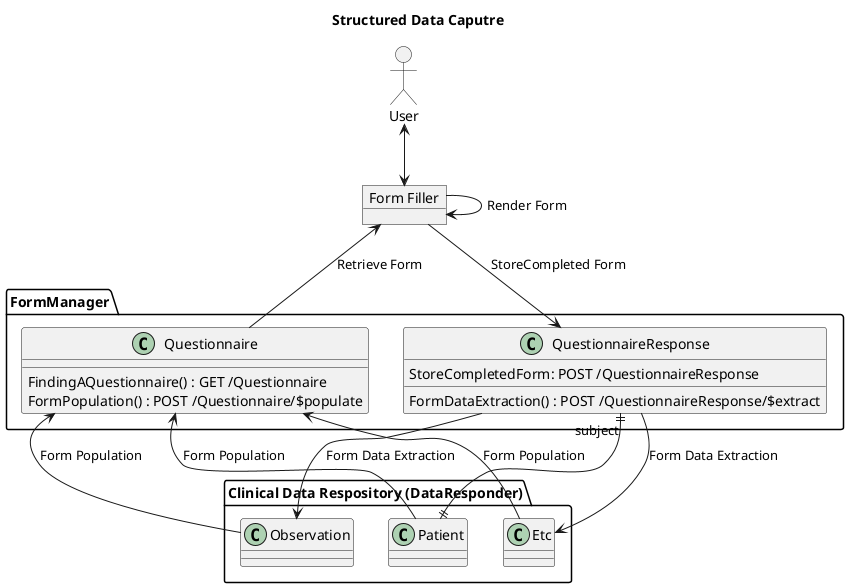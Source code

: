 @startuml


title Structured Data Caputre


mix_actor "User" as user

object "Form Filler" as formFiller

package FormManager {

  class Questionnaire {
  FindingAQuestionnaire() : GET /Questionnaire
  FormPopulation() : POST /Questionnaire/$populate
  }

  class QuestionnaireResponse {
      StoreCompletedForm: POST /QuestionnaireResponse
      FormDataExtraction() : POST /QuestionnaireResponse/$extract
  }
}


package DataResponder as "Clinical Data Respository (DataResponder)" {
    class Observation {

    }
    class Patient {

    }
    class Etc {

    }
}


user <--> formFiller

formFiller --> formFiller: Render Form

formFiller <-- Questionnaire: Retrieve Form
Questionnaire <-- Observation: Form Population
Questionnaire <-- Patient: Form Population
Questionnaire <-- Etc: Form Population

formFiller --> QuestionnaireResponse: StoreCompleted Form
QuestionnaireResponse --> Observation: Form Data Extraction
QuestionnaireResponse "subject" ||--|| Patient
QuestionnaireResponse --> Etc: Form Data Extraction

@enduml
